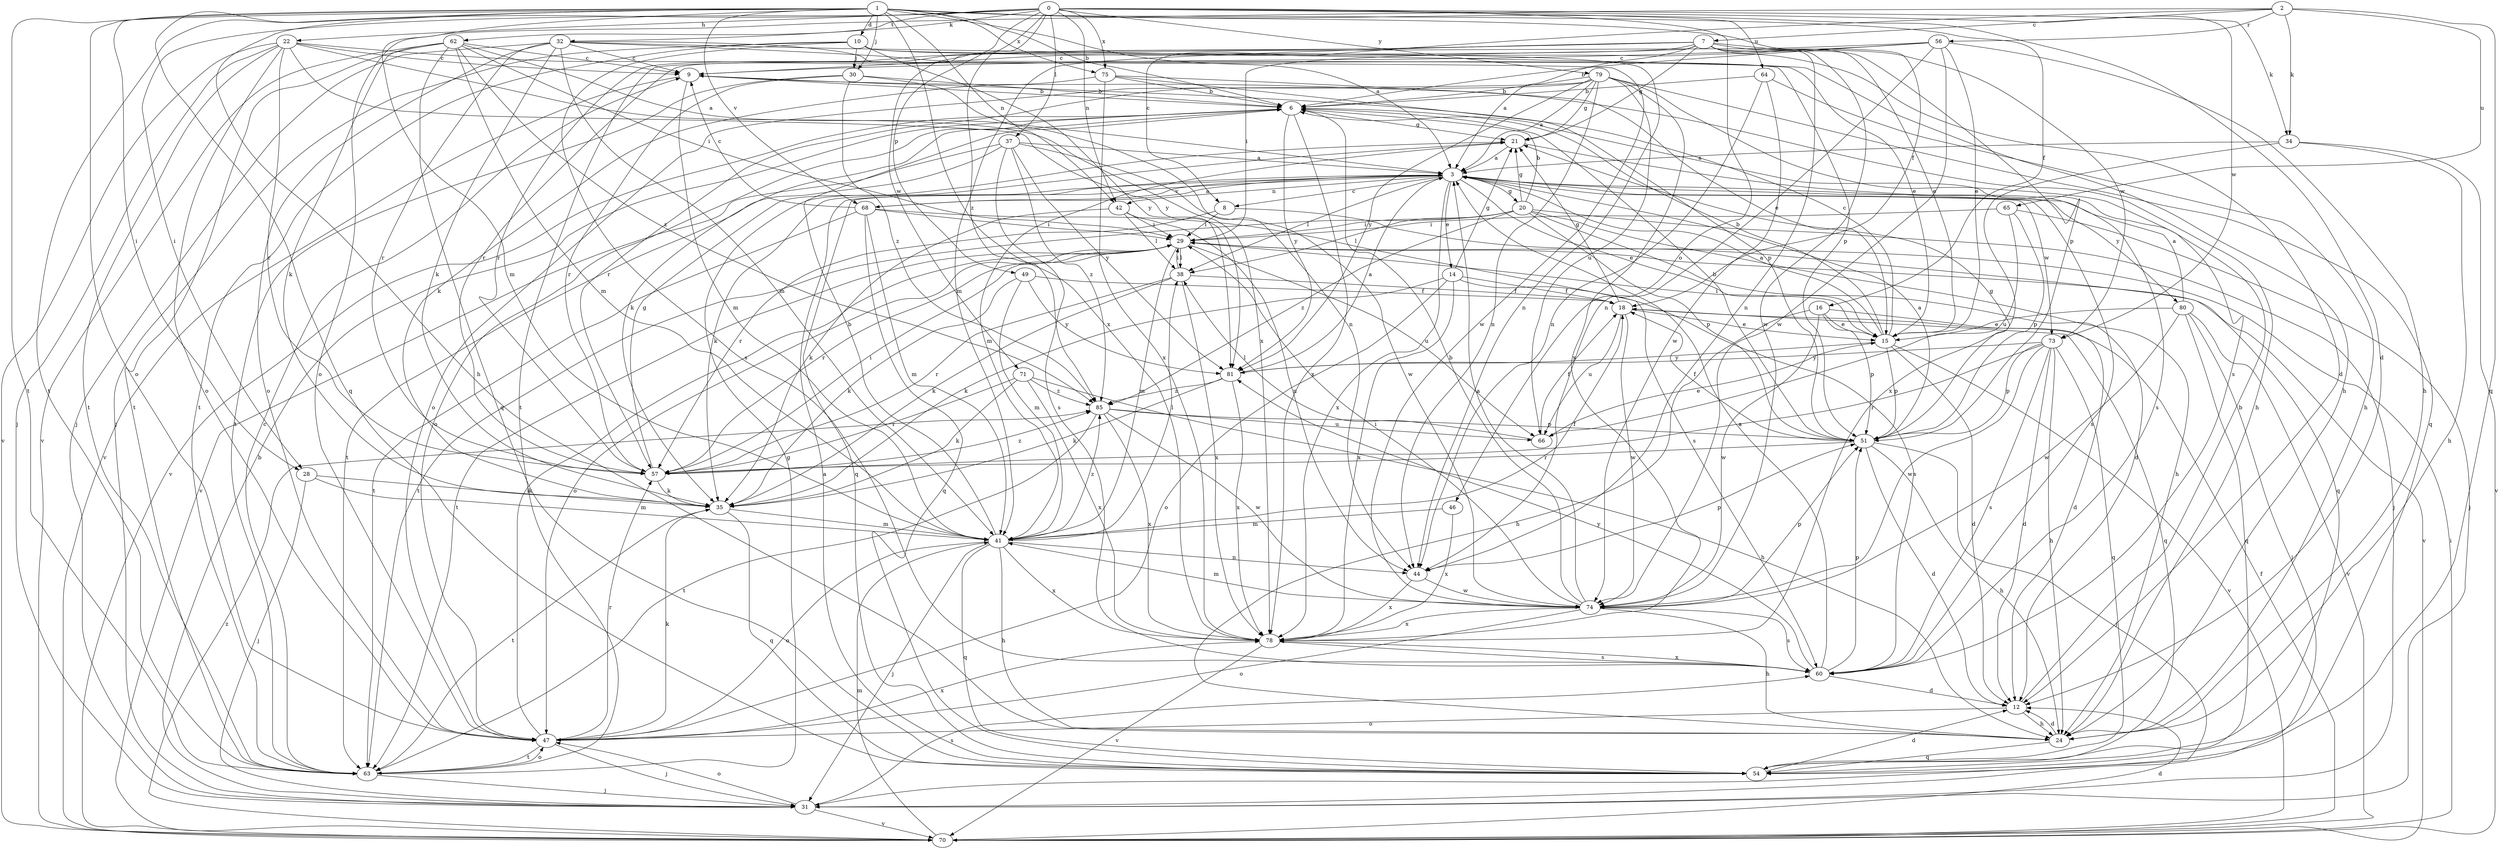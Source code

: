 strict digraph  {
0;
1;
2;
3;
6;
7;
8;
9;
10;
12;
14;
15;
16;
18;
20;
21;
22;
24;
28;
29;
30;
31;
32;
34;
35;
37;
38;
41;
42;
44;
46;
47;
49;
51;
54;
56;
57;
60;
62;
63;
64;
65;
66;
68;
70;
71;
73;
74;
75;
78;
79;
80;
81;
85;
0 -> 22  [label=h];
0 -> 28  [label=i];
0 -> 32  [label=k];
0 -> 34  [label=k];
0 -> 37  [label=l];
0 -> 42  [label=n];
0 -> 46  [label=o];
0 -> 49  [label=p];
0 -> 62  [label=t];
0 -> 63  [label=t];
0 -> 64  [label=u];
0 -> 71  [label=w];
0 -> 73  [label=w];
0 -> 75  [label=x];
0 -> 79  [label=y];
0 -> 85  [label=z];
1 -> 3  [label=a];
1 -> 6  [label=b];
1 -> 10  [label=d];
1 -> 12  [label=d];
1 -> 16  [label=f];
1 -> 18  [label=f];
1 -> 24  [label=h];
1 -> 28  [label=i];
1 -> 30  [label=j];
1 -> 41  [label=m];
1 -> 42  [label=n];
1 -> 47  [label=o];
1 -> 54  [label=q];
1 -> 63  [label=t];
1 -> 68  [label=v];
1 -> 75  [label=x];
1 -> 78  [label=x];
2 -> 7  [label=c];
2 -> 8  [label=c];
2 -> 34  [label=k];
2 -> 47  [label=o];
2 -> 54  [label=q];
2 -> 56  [label=r];
2 -> 65  [label=u];
3 -> 8  [label=c];
3 -> 14  [label=e];
3 -> 15  [label=e];
3 -> 20  [label=g];
3 -> 35  [label=k];
3 -> 38  [label=l];
3 -> 42  [label=n];
3 -> 54  [label=q];
3 -> 60  [label=s];
3 -> 68  [label=v];
3 -> 73  [label=w];
3 -> 78  [label=x];
3 -> 80  [label=y];
6 -> 21  [label=g];
6 -> 35  [label=k];
6 -> 47  [label=o];
6 -> 70  [label=v];
6 -> 78  [label=x];
6 -> 81  [label=y];
7 -> 3  [label=a];
7 -> 9  [label=c];
7 -> 15  [label=e];
7 -> 21  [label=g];
7 -> 29  [label=i];
7 -> 41  [label=m];
7 -> 44  [label=n];
7 -> 51  [label=p];
7 -> 57  [label=r];
7 -> 63  [label=t];
7 -> 73  [label=w];
7 -> 74  [label=w];
8 -> 29  [label=i];
8 -> 54  [label=q];
8 -> 57  [label=r];
9 -> 6  [label=b];
9 -> 24  [label=h];
9 -> 41  [label=m];
9 -> 70  [label=v];
10 -> 12  [label=d];
10 -> 30  [label=j];
10 -> 31  [label=j];
10 -> 44  [label=n];
10 -> 60  [label=s];
10 -> 63  [label=t];
10 -> 81  [label=y];
12 -> 6  [label=b];
12 -> 24  [label=h];
12 -> 47  [label=o];
14 -> 18  [label=f];
14 -> 21  [label=g];
14 -> 35  [label=k];
14 -> 47  [label=o];
14 -> 60  [label=s];
14 -> 78  [label=x];
15 -> 3  [label=a];
15 -> 6  [label=b];
15 -> 9  [label=c];
15 -> 12  [label=d];
15 -> 29  [label=i];
15 -> 51  [label=p];
15 -> 70  [label=v];
15 -> 81  [label=y];
16 -> 12  [label=d];
16 -> 15  [label=e];
16 -> 24  [label=h];
16 -> 51  [label=p];
16 -> 74  [label=w];
18 -> 15  [label=e];
18 -> 21  [label=g];
18 -> 54  [label=q];
18 -> 66  [label=u];
18 -> 74  [label=w];
20 -> 6  [label=b];
20 -> 12  [label=d];
20 -> 21  [label=g];
20 -> 24  [label=h];
20 -> 29  [label=i];
20 -> 31  [label=j];
20 -> 38  [label=l];
20 -> 51  [label=p];
20 -> 63  [label=t];
20 -> 85  [label=z];
21 -> 3  [label=a];
21 -> 41  [label=m];
21 -> 60  [label=s];
22 -> 9  [label=c];
22 -> 31  [label=j];
22 -> 47  [label=o];
22 -> 57  [label=r];
22 -> 63  [label=t];
22 -> 70  [label=v];
22 -> 74  [label=w];
22 -> 78  [label=x];
22 -> 81  [label=y];
24 -> 12  [label=d];
24 -> 54  [label=q];
28 -> 31  [label=j];
28 -> 35  [label=k];
28 -> 41  [label=m];
29 -> 38  [label=l];
29 -> 41  [label=m];
29 -> 47  [label=o];
29 -> 57  [label=r];
29 -> 63  [label=t];
29 -> 66  [label=u];
29 -> 70  [label=v];
30 -> 6  [label=b];
30 -> 44  [label=n];
30 -> 57  [label=r];
30 -> 63  [label=t];
30 -> 85  [label=z];
31 -> 6  [label=b];
31 -> 47  [label=o];
31 -> 60  [label=s];
31 -> 70  [label=v];
32 -> 9  [label=c];
32 -> 15  [label=e];
32 -> 24  [label=h];
32 -> 31  [label=j];
32 -> 35  [label=k];
32 -> 41  [label=m];
32 -> 47  [label=o];
32 -> 51  [label=p];
32 -> 57  [label=r];
34 -> 3  [label=a];
34 -> 24  [label=h];
34 -> 70  [label=v];
34 -> 78  [label=x];
35 -> 41  [label=m];
35 -> 54  [label=q];
35 -> 63  [label=t];
37 -> 3  [label=a];
37 -> 60  [label=s];
37 -> 63  [label=t];
37 -> 70  [label=v];
37 -> 74  [label=w];
37 -> 81  [label=y];
37 -> 85  [label=z];
38 -> 18  [label=f];
38 -> 29  [label=i];
38 -> 35  [label=k];
38 -> 57  [label=r];
38 -> 78  [label=x];
41 -> 6  [label=b];
41 -> 18  [label=f];
41 -> 24  [label=h];
41 -> 31  [label=j];
41 -> 38  [label=l];
41 -> 44  [label=n];
41 -> 47  [label=o];
41 -> 54  [label=q];
41 -> 78  [label=x];
41 -> 85  [label=z];
42 -> 29  [label=i];
42 -> 35  [label=k];
42 -> 38  [label=l];
42 -> 44  [label=n];
44 -> 51  [label=p];
44 -> 74  [label=w];
44 -> 78  [label=x];
46 -> 41  [label=m];
46 -> 78  [label=x];
47 -> 29  [label=i];
47 -> 31  [label=j];
47 -> 35  [label=k];
47 -> 57  [label=r];
47 -> 63  [label=t];
47 -> 78  [label=x];
49 -> 18  [label=f];
49 -> 35  [label=k];
49 -> 41  [label=m];
49 -> 81  [label=y];
51 -> 3  [label=a];
51 -> 6  [label=b];
51 -> 12  [label=d];
51 -> 18  [label=f];
51 -> 21  [label=g];
51 -> 24  [label=h];
51 -> 31  [label=j];
51 -> 57  [label=r];
54 -> 3  [label=a];
54 -> 12  [label=d];
56 -> 6  [label=b];
56 -> 9  [label=c];
56 -> 15  [label=e];
56 -> 24  [label=h];
56 -> 44  [label=n];
56 -> 57  [label=r];
56 -> 74  [label=w];
57 -> 21  [label=g];
57 -> 29  [label=i];
57 -> 35  [label=k];
57 -> 85  [label=z];
60 -> 3  [label=a];
60 -> 12  [label=d];
60 -> 51  [label=p];
60 -> 78  [label=x];
60 -> 81  [label=y];
62 -> 3  [label=a];
62 -> 9  [label=c];
62 -> 29  [label=i];
62 -> 35  [label=k];
62 -> 41  [label=m];
62 -> 54  [label=q];
62 -> 63  [label=t];
62 -> 70  [label=v];
62 -> 85  [label=z];
63 -> 9  [label=c];
63 -> 21  [label=g];
63 -> 31  [label=j];
63 -> 47  [label=o];
64 -> 6  [label=b];
64 -> 24  [label=h];
64 -> 44  [label=n];
64 -> 74  [label=w];
65 -> 29  [label=i];
65 -> 31  [label=j];
65 -> 51  [label=p];
65 -> 66  [label=u];
66 -> 15  [label=e];
66 -> 18  [label=f];
66 -> 38  [label=l];
68 -> 3  [label=a];
68 -> 9  [label=c];
68 -> 29  [label=i];
68 -> 41  [label=m];
68 -> 54  [label=q];
68 -> 60  [label=s];
68 -> 63  [label=t];
70 -> 12  [label=d];
70 -> 18  [label=f];
70 -> 29  [label=i];
70 -> 41  [label=m];
70 -> 85  [label=z];
71 -> 24  [label=h];
71 -> 35  [label=k];
71 -> 57  [label=r];
71 -> 78  [label=x];
71 -> 85  [label=z];
73 -> 12  [label=d];
73 -> 24  [label=h];
73 -> 51  [label=p];
73 -> 54  [label=q];
73 -> 57  [label=r];
73 -> 60  [label=s];
73 -> 74  [label=w];
73 -> 81  [label=y];
74 -> 3  [label=a];
74 -> 6  [label=b];
74 -> 24  [label=h];
74 -> 29  [label=i];
74 -> 41  [label=m];
74 -> 47  [label=o];
74 -> 51  [label=p];
74 -> 60  [label=s];
74 -> 78  [label=x];
75 -> 6  [label=b];
75 -> 15  [label=e];
75 -> 35  [label=k];
75 -> 51  [label=p];
75 -> 78  [label=x];
78 -> 60  [label=s];
78 -> 70  [label=v];
79 -> 3  [label=a];
79 -> 6  [label=b];
79 -> 21  [label=g];
79 -> 44  [label=n];
79 -> 47  [label=o];
79 -> 54  [label=q];
79 -> 57  [label=r];
79 -> 60  [label=s];
79 -> 66  [label=u];
79 -> 78  [label=x];
79 -> 81  [label=y];
80 -> 3  [label=a];
80 -> 15  [label=e];
80 -> 31  [label=j];
80 -> 54  [label=q];
80 -> 70  [label=v];
80 -> 74  [label=w];
81 -> 3  [label=a];
81 -> 35  [label=k];
81 -> 78  [label=x];
81 -> 85  [label=z];
85 -> 51  [label=p];
85 -> 63  [label=t];
85 -> 66  [label=u];
85 -> 74  [label=w];
85 -> 78  [label=x];
}
